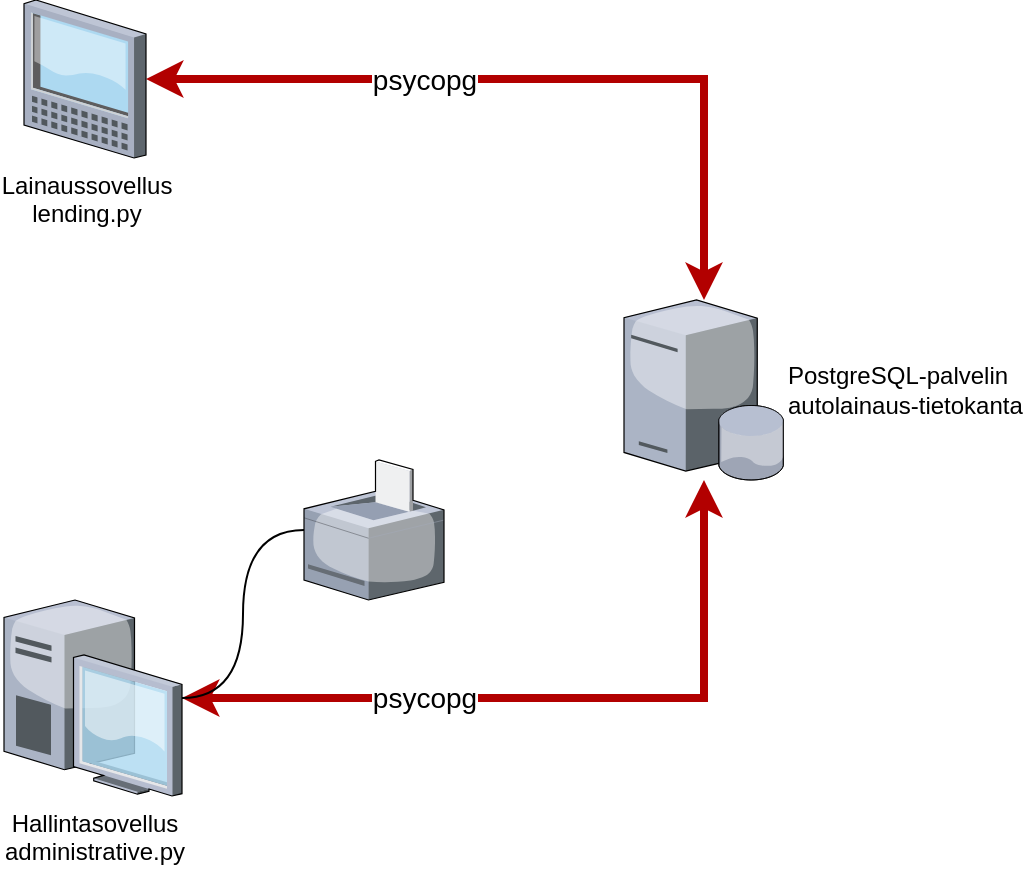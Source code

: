 <mxfile version="24.7.17" pages="3">
  <diagram name="Page-1" id="n02zPbm6KEdVIElCw9b6">
    <mxGraphModel dx="794" dy="556" grid="1" gridSize="10" guides="1" tooltips="1" connect="1" arrows="1" fold="1" page="1" pageScale="1" pageWidth="1169" pageHeight="827" math="0" shadow="0">
      <root>
        <mxCell id="0" />
        <mxCell id="1" parent="0" />
        <mxCell id="MUidiiKsfbA5fLykq-wW-1" value="psycopg" style="edgeStyle=orthogonalEdgeStyle;rounded=0;orthogonalLoop=1;jettySize=auto;html=1;fillColor=#e51400;strokeColor=#B20000;strokeWidth=4;startArrow=classic;startFill=1;fontSize=14;" edge="1" parent="1" source="MUidiiKsfbA5fLykq-wW-2" target="MUidiiKsfbA5fLykq-wW-3">
          <mxGeometry x="-0.286" relative="1" as="geometry">
            <mxPoint as="offset" />
          </mxGeometry>
        </mxCell>
        <mxCell id="MUidiiKsfbA5fLykq-wW-2" value="Lainaussovellus&lt;div&gt;lending.py&lt;/div&gt;" style="verticalLabelPosition=bottom;sketch=0;aspect=fixed;html=1;verticalAlign=top;strokeColor=none;align=center;outlineConnect=0;shape=mxgraph.citrix.tablet_1;" vertex="1" parent="1">
          <mxGeometry x="110" y="70" width="61" height="79" as="geometry" />
        </mxCell>
        <mxCell id="MUidiiKsfbA5fLykq-wW-3" value="PostgreSQL-palvelin&lt;div&gt;autolainaus-tietokanta&lt;/div&gt;" style="verticalLabelPosition=middle;sketch=0;aspect=fixed;html=1;verticalAlign=middle;strokeColor=none;align=left;outlineConnect=0;shape=mxgraph.citrix.database_server;labelPosition=right;" vertex="1" parent="1">
          <mxGeometry x="410" y="220" width="80" height="90" as="geometry" />
        </mxCell>
        <mxCell id="MUidiiKsfbA5fLykq-wW-4" value="psycopg" style="edgeStyle=orthogonalEdgeStyle;rounded=0;orthogonalLoop=1;jettySize=auto;html=1;fillColor=#e51400;strokeColor=#B20000;strokeWidth=4;startArrow=classic;startFill=1;fontSize=14;" edge="1" parent="1" source="MUidiiKsfbA5fLykq-wW-6" target="MUidiiKsfbA5fLykq-wW-3">
          <mxGeometry x="-0.346" relative="1" as="geometry">
            <mxPoint as="offset" />
          </mxGeometry>
        </mxCell>
        <mxCell id="MUidiiKsfbA5fLykq-wW-5" style="edgeStyle=orthogonalEdgeStyle;rounded=0;orthogonalLoop=1;jettySize=auto;html=1;curved=1;endArrow=none;endFill=0;" edge="1" parent="1" source="MUidiiKsfbA5fLykq-wW-6" target="MUidiiKsfbA5fLykq-wW-7">
          <mxGeometry relative="1" as="geometry" />
        </mxCell>
        <mxCell id="MUidiiKsfbA5fLykq-wW-6" value="Hallintasovellus&lt;div&gt;administrative.py&lt;/div&gt;" style="verticalLabelPosition=bottom;sketch=0;aspect=fixed;html=1;verticalAlign=top;strokeColor=none;align=center;outlineConnect=0;shape=mxgraph.citrix.desktop;" vertex="1" parent="1">
          <mxGeometry x="100" y="370" width="89" height="98" as="geometry" />
        </mxCell>
        <mxCell id="MUidiiKsfbA5fLykq-wW-7" value="" style="verticalLabelPosition=bottom;sketch=0;aspect=fixed;html=1;verticalAlign=top;strokeColor=none;align=center;outlineConnect=0;shape=mxgraph.citrix.printer;" vertex="1" parent="1">
          <mxGeometry x="250" y="300" width="70" height="70" as="geometry" />
        </mxCell>
      </root>
    </mxGraphModel>
  </diagram>
  <diagram id="9Zi7W3lzYeUf1RVEpwSd" name="Page-2">
    <mxGraphModel dx="1222" dy="855" grid="1" gridSize="10" guides="1" tooltips="1" connect="1" arrows="1" fold="1" page="1" pageScale="1" pageWidth="1169" pageHeight="827" math="0" shadow="0">
      <root>
        <mxCell id="0" />
        <mxCell id="1" parent="0" />
        <mxCell id="0hJzVkQ4XadX9CaWnRAz-11" style="edgeStyle=orthogonalEdgeStyle;rounded=0;orthogonalLoop=1;jettySize=auto;html=1;entryX=0;entryY=0.5;entryDx=0;entryDy=0;" edge="1" parent="1" source="0hJzVkQ4XadX9CaWnRAz-1" target="0hJzVkQ4XadX9CaWnRAz-8">
          <mxGeometry relative="1" as="geometry" />
        </mxCell>
        <mxCell id="0hJzVkQ4XadX9CaWnRAz-1" value="cryptography" style="shape=process;whiteSpace=wrap;html=1;backgroundOutline=1;fillColor=#f8cecc;gradientColor=#ea6b66;strokeColor=#b85450;" vertex="1" parent="1">
          <mxGeometry x="40" y="260" width="120" height="60" as="geometry" />
        </mxCell>
        <mxCell id="0hJzVkQ4XadX9CaWnRAz-19" style="edgeStyle=orthogonalEdgeStyle;rounded=0;orthogonalLoop=1;jettySize=auto;html=1;entryX=0.5;entryY=0;entryDx=0;entryDy=0;" edge="1" parent="1" source="0hJzVkQ4XadX9CaWnRAz-2" target="0hJzVkQ4XadX9CaWnRAz-3">
          <mxGeometry relative="1" as="geometry" />
        </mxCell>
        <mxCell id="0hJzVkQ4XadX9CaWnRAz-2" value="json" style="rounded=0;whiteSpace=wrap;html=1;fillColor=#f5f5f5;gradientColor=#b3b3b3;strokeColor=#666666;" vertex="1" parent="1">
          <mxGeometry x="40" y="190" width="120" height="60" as="geometry" />
        </mxCell>
        <mxCell id="0hJzVkQ4XadX9CaWnRAz-3" value="administrative.py" style="shape=document;whiteSpace=wrap;html=1;boundedLbl=1;fillColor=#fff2cc;strokeColor=#d6b656;gradientColor=#ffd966;" vertex="1" parent="1">
          <mxGeometry x="610" y="350" width="120" height="80" as="geometry" />
        </mxCell>
        <mxCell id="0hJzVkQ4XadX9CaWnRAz-13" style="edgeStyle=orthogonalEdgeStyle;rounded=0;orthogonalLoop=1;jettySize=auto;html=1;entryX=0;entryY=0.5;entryDx=0;entryDy=0;" edge="1" parent="1" source="0hJzVkQ4XadX9CaWnRAz-6" target="0hJzVkQ4XadX9CaWnRAz-3">
          <mxGeometry relative="1" as="geometry" />
        </mxCell>
        <mxCell id="0hJzVkQ4XadX9CaWnRAz-6" value="administrative_ui.py" style="shape=document;whiteSpace=wrap;html=1;boundedLbl=1;fillColor=#ffcd28;strokeColor=#d79b00;gradientColor=#ffa500;" vertex="1" parent="1">
          <mxGeometry x="400" y="374" width="120" height="80" as="geometry" />
        </mxCell>
        <mxCell id="0hJzVkQ4XadX9CaWnRAz-14" style="edgeStyle=orthogonalEdgeStyle;rounded=0;orthogonalLoop=1;jettySize=auto;html=1;entryX=0;entryY=0.5;entryDx=0;entryDy=0;" edge="1" parent="1" source="0hJzVkQ4XadX9CaWnRAz-7" target="0hJzVkQ4XadX9CaWnRAz-6">
          <mxGeometry relative="1" as="geometry" />
        </mxCell>
        <mxCell id="0hJzVkQ4XadX9CaWnRAz-7" value="administrative.ui&lt;div&gt;&lt;br&gt;&lt;/div&gt;" style="shape=note;whiteSpace=wrap;html=1;backgroundOutline=1;darkOpacity=0.05;fillColor=#ffcd28;gradientColor=#ffa500;strokeColor=#d79b00;" vertex="1" parent="1">
          <mxGeometry x="220" y="379" width="120" height="70" as="geometry" />
        </mxCell>
        <mxCell id="0hJzVkQ4XadX9CaWnRAz-17" style="edgeStyle=orthogonalEdgeStyle;rounded=0;orthogonalLoop=1;jettySize=auto;html=1;entryX=0.25;entryY=0;entryDx=0;entryDy=0;" edge="1" parent="1" source="0hJzVkQ4XadX9CaWnRAz-8" target="0hJzVkQ4XadX9CaWnRAz-3">
          <mxGeometry relative="1" as="geometry" />
        </mxCell>
        <mxCell id="0hJzVkQ4XadX9CaWnRAz-8" value="cipher.py" style="shape=document;whiteSpace=wrap;html=1;boundedLbl=1;fillColor=#f8cecc;strokeColor=#b85450;gradientColor=#ea6b66;" vertex="1" parent="1">
          <mxGeometry x="400" y="250" width="120" height="80" as="geometry" />
        </mxCell>
        <mxCell id="0hJzVkQ4XadX9CaWnRAz-15" style="edgeStyle=orthogonalEdgeStyle;rounded=0;orthogonalLoop=1;jettySize=auto;html=1;entryX=0;entryY=0.5;entryDx=0;entryDy=0;" edge="1" parent="1" source="0hJzVkQ4XadX9CaWnRAz-9" target="0hJzVkQ4XadX9CaWnRAz-10">
          <mxGeometry relative="1" as="geometry" />
        </mxCell>
        <mxCell id="0hJzVkQ4XadX9CaWnRAz-18" style="edgeStyle=orthogonalEdgeStyle;rounded=0;orthogonalLoop=1;jettySize=auto;html=1;entryX=0.25;entryY=0.975;entryDx=0;entryDy=0;entryPerimeter=0;" edge="1" parent="1" source="0hJzVkQ4XadX9CaWnRAz-10" target="0hJzVkQ4XadX9CaWnRAz-3">
          <mxGeometry relative="1" as="geometry" />
        </mxCell>
        <mxCell id="0hJzVkQ4XadX9CaWnRAz-31" style="edgeStyle=orthogonalEdgeStyle;rounded=0;orthogonalLoop=1;jettySize=auto;html=1;entryX=0.75;entryY=0;entryDx=0;entryDy=0;" edge="1" parent="1" source="0hJzVkQ4XadX9CaWnRAz-20" target="0hJzVkQ4XadX9CaWnRAz-3">
          <mxGeometry relative="1" as="geometry" />
        </mxCell>
        <mxCell id="0hJzVkQ4XadX9CaWnRAz-20" value="os" style="rounded=0;whiteSpace=wrap;html=1;fillColor=#f5f5f5;gradientColor=#b3b3b3;strokeColor=#666666;" vertex="1" parent="1">
          <mxGeometry x="40" y="120" width="120" height="60" as="geometry" />
        </mxCell>
        <mxCell id="0hJzVkQ4XadX9CaWnRAz-32" style="edgeStyle=orthogonalEdgeStyle;rounded=0;orthogonalLoop=1;jettySize=auto;html=1;entryX=1;entryY=0.25;entryDx=0;entryDy=0;" edge="1" parent="1" source="0hJzVkQ4XadX9CaWnRAz-21" target="0hJzVkQ4XadX9CaWnRAz-3">
          <mxGeometry relative="1" as="geometry" />
        </mxCell>
        <mxCell id="0hJzVkQ4XadX9CaWnRAz-21" value="sys" style="rounded=0;whiteSpace=wrap;html=1;fillColor=#f5f5f5;gradientColor=#b3b3b3;strokeColor=#666666;" vertex="1" parent="1">
          <mxGeometry x="40" y="50" width="120" height="60" as="geometry" />
        </mxCell>
        <mxCell id="0hJzVkQ4XadX9CaWnRAz-29" style="edgeStyle=orthogonalEdgeStyle;rounded=0;orthogonalLoop=1;jettySize=auto;html=1;entryX=0.25;entryY=0;entryDx=0;entryDy=0;" edge="1" parent="1" source="0hJzVkQ4XadX9CaWnRAz-24" target="0hJzVkQ4XadX9CaWnRAz-6">
          <mxGeometry relative="1" as="geometry">
            <Array as="points">
              <mxPoint x="70" y="350" />
              <mxPoint x="430" y="350" />
            </Array>
          </mxGeometry>
        </mxCell>
        <mxCell id="8iOUU9dywGJK5fzneX7z-4" style="edgeStyle=orthogonalEdgeStyle;rounded=0;orthogonalLoop=1;jettySize=auto;html=1;entryX=0.25;entryY=0;entryDx=0;entryDy=0;" edge="1" parent="1" source="0hJzVkQ4XadX9CaWnRAz-24" target="0hJzVkQ4XadX9CaWnRAz-10">
          <mxGeometry relative="1" as="geometry">
            <Array as="points">
              <mxPoint x="110" y="475" />
              <mxPoint x="430" y="475" />
            </Array>
          </mxGeometry>
        </mxCell>
        <mxCell id="0hJzVkQ4XadX9CaWnRAz-24" value="PySide6" style="shape=process;whiteSpace=wrap;html=1;backgroundOutline=1;fillColor=#ffcd28;gradientColor=#ffa500;strokeColor=#d79b00;" vertex="1" parent="1">
          <mxGeometry x="60" y="575" width="120" height="60" as="geometry" />
        </mxCell>
        <mxCell id="0hJzVkQ4XadX9CaWnRAz-25" style="edgeStyle=orthogonalEdgeStyle;rounded=0;orthogonalLoop=1;jettySize=auto;html=1;entryX=0.517;entryY=0.838;entryDx=0;entryDy=0;entryPerimeter=0;" edge="1" parent="1" source="0hJzVkQ4XadX9CaWnRAz-24" target="0hJzVkQ4XadX9CaWnRAz-3">
          <mxGeometry relative="1" as="geometry" />
        </mxCell>
        <mxCell id="0hJzVkQ4XadX9CaWnRAz-10" value="settingsDialog_ui.py" style="shape=document;whiteSpace=wrap;html=1;boundedLbl=1;fillColor=#ffcd28;strokeColor=#d79b00;gradientColor=#ffa500;" vertex="1" parent="1">
          <mxGeometry x="400" y="495" width="120" height="80" as="geometry" />
        </mxCell>
        <mxCell id="0hJzVkQ4XadX9CaWnRAz-9" value="settingsDialog.ui" style="shape=note;whiteSpace=wrap;html=1;backgroundOutline=1;darkOpacity=0.05;fillColor=#ffcd28;gradientColor=#ffa500;strokeColor=#d79b00;" vertex="1" parent="1">
          <mxGeometry x="220" y="500" width="120" height="70" as="geometry" />
        </mxCell>
        <mxCell id="8iOUU9dywGJK5fzneX7z-5" value="psycopg2" style="shape=process;whiteSpace=wrap;html=1;backgroundOutline=1;fillColor=#dae8fc;gradientColor=#7ea6e0;strokeColor=#6c8ebf;" vertex="1" parent="1">
          <mxGeometry x="60" y="670" width="120" height="60" as="geometry" />
        </mxCell>
        <mxCell id="8iOUU9dywGJK5fzneX7z-6" value="dbOperations" style="shape=document;whiteSpace=wrap;html=1;boundedLbl=1;fillColor=#dae8fc;gradientColor=#7ea6e0;strokeColor=#6c8ebf;" vertex="1" parent="1">
          <mxGeometry x="260" y="672" width="120" height="80" as="geometry" />
        </mxCell>
        <mxCell id="8iOUU9dywGJK5fzneX7z-7" style="edgeStyle=orthogonalEdgeStyle;rounded=0;orthogonalLoop=1;jettySize=auto;html=1;entryX=0.004;entryY=0.348;entryDx=0;entryDy=0;entryPerimeter=0;" edge="1" parent="1" source="8iOUU9dywGJK5fzneX7z-5" target="8iOUU9dywGJK5fzneX7z-6">
          <mxGeometry relative="1" as="geometry" />
        </mxCell>
        <mxCell id="8iOUU9dywGJK5fzneX7z-8" style="edgeStyle=orthogonalEdgeStyle;rounded=0;orthogonalLoop=1;jettySize=auto;html=1;entryX=0.739;entryY=0.718;entryDx=0;entryDy=0;entryPerimeter=0;" edge="1" parent="1" source="8iOUU9dywGJK5fzneX7z-6" target="0hJzVkQ4XadX9CaWnRAz-3">
          <mxGeometry relative="1" as="geometry" />
        </mxCell>
      </root>
    </mxGraphModel>
  </diagram>
  <diagram id="RU8sXnvU1NZkKCx4WKOU" name="Page-3">
    <mxGraphModel dx="794" dy="556" grid="1" gridSize="10" guides="1" tooltips="1" connect="1" arrows="1" fold="1" page="1" pageScale="1" pageWidth="1169" pageHeight="827" math="0" shadow="0">
      <root>
        <mxCell id="0" />
        <mxCell id="1" parent="0" />
        <mxCell id="SQ_GuXHoC8S2cHe4vSrI-5" value="error" style="edgeStyle=orthogonalEdgeStyle;rounded=0;orthogonalLoop=1;jettySize=auto;html=1;entryX=0;entryY=0.5;entryDx=0;entryDy=0;" edge="1" parent="1" source="SQ_GuXHoC8S2cHe4vSrI-1" target="SQ_GuXHoC8S2cHe4vSrI-2">
          <mxGeometry relative="1" as="geometry" />
        </mxCell>
        <mxCell id="SQ_GuXHoC8S2cHe4vSrI-1" value="Postgres" style="shape=cylinder3;whiteSpace=wrap;html=1;boundedLbl=1;backgroundOutline=1;size=15;fillColor=#dae8fc;gradientColor=#7ea6e0;strokeColor=#6c8ebf;" vertex="1" parent="1">
          <mxGeometry x="80" y="80" width="60" height="60" as="geometry" />
        </mxCell>
        <mxCell id="SQ_GuXHoC8S2cHe4vSrI-6" value="error" style="edgeStyle=orthogonalEdgeStyle;rounded=0;orthogonalLoop=1;jettySize=auto;html=1;entryX=0;entryY=0.5;entryDx=0;entryDy=0;" edge="1" parent="1" source="SQ_GuXHoC8S2cHe4vSrI-2" target="SQ_GuXHoC8S2cHe4vSrI-3">
          <mxGeometry relative="1" as="geometry" />
        </mxCell>
        <mxCell id="SQ_GuXHoC8S2cHe4vSrI-2" value="psycopg2" style="shape=process;whiteSpace=wrap;html=1;backgroundOutline=1;fillColor=#f8cecc;gradientColor=#ea6b66;strokeColor=#b85450;" vertex="1" parent="1">
          <mxGeometry x="240" y="80" width="120" height="60" as="geometry" />
        </mxCell>
        <mxCell id="SQ_GuXHoC8S2cHe4vSrI-7" value="error" style="edgeStyle=orthogonalEdgeStyle;rounded=0;orthogonalLoop=1;jettySize=auto;html=1;entryX=0;entryY=0.5;entryDx=0;entryDy=0;" edge="1" parent="1" source="SQ_GuXHoC8S2cHe4vSrI-3" target="SQ_GuXHoC8S2cHe4vSrI-4">
          <mxGeometry relative="1" as="geometry" />
        </mxCell>
        <mxCell id="SQ_GuXHoC8S2cHe4vSrI-3" value="dbOperations.py" style="shape=document;whiteSpace=wrap;html=1;boundedLbl=1;fillColor=#ffcd28;gradientColor=#ffa500;strokeColor=#d79b00;" vertex="1" parent="1">
          <mxGeometry x="440" y="80" width="120" height="60" as="geometry" />
        </mxCell>
        <mxCell id="SQ_GuXHoC8S2cHe4vSrI-9" style="edgeStyle=orthogonalEdgeStyle;rounded=0;orthogonalLoop=1;jettySize=auto;html=1;" edge="1" parent="1" source="SQ_GuXHoC8S2cHe4vSrI-4">
          <mxGeometry relative="1" as="geometry">
            <mxPoint x="840" y="110" as="targetPoint" />
          </mxGeometry>
        </mxCell>
        <mxCell id="SQ_GuXHoC8S2cHe4vSrI-10" value="error" style="edgeLabel;html=1;align=center;verticalAlign=middle;resizable=0;points=[];" vertex="1" connectable="0" parent="SQ_GuXHoC8S2cHe4vSrI-9">
          <mxGeometry x="-0.031" y="-1" relative="1" as="geometry">
            <mxPoint as="offset" />
          </mxGeometry>
        </mxCell>
        <mxCell id="SQ_GuXHoC8S2cHe4vSrI-4" value="administrative,py" style="shape=document;whiteSpace=wrap;html=1;boundedLbl=1;fillColor=#fff2cc;gradientColor=#ffd966;strokeColor=#d6b656;" vertex="1" parent="1">
          <mxGeometry x="640" y="80" width="120" height="60" as="geometry" />
        </mxCell>
        <mxCell id="SQ_GuXHoC8S2cHe4vSrI-8" value="MsgBox" style="swimlane;whiteSpace=wrap;html=1;fillColor=#f8cecc;gradientColor=#ea6b66;strokeColor=#b85450;" vertex="1" parent="1">
          <mxGeometry x="840" y="70" width="80" height="80" as="geometry" />
        </mxCell>
      </root>
    </mxGraphModel>
  </diagram>
</mxfile>
